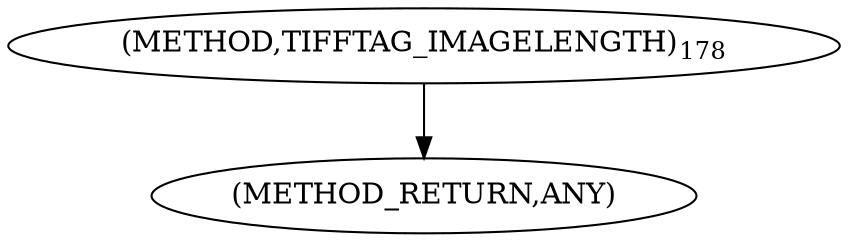 digraph "TIFFTAG_IMAGELENGTH" {  
"100194" [label = <(METHOD,TIFFTAG_IMAGELENGTH)<SUB>178</SUB>> ]
"100195" [label = <(METHOD_RETURN,ANY)> ]
  "100194" -> "100195" 
}
